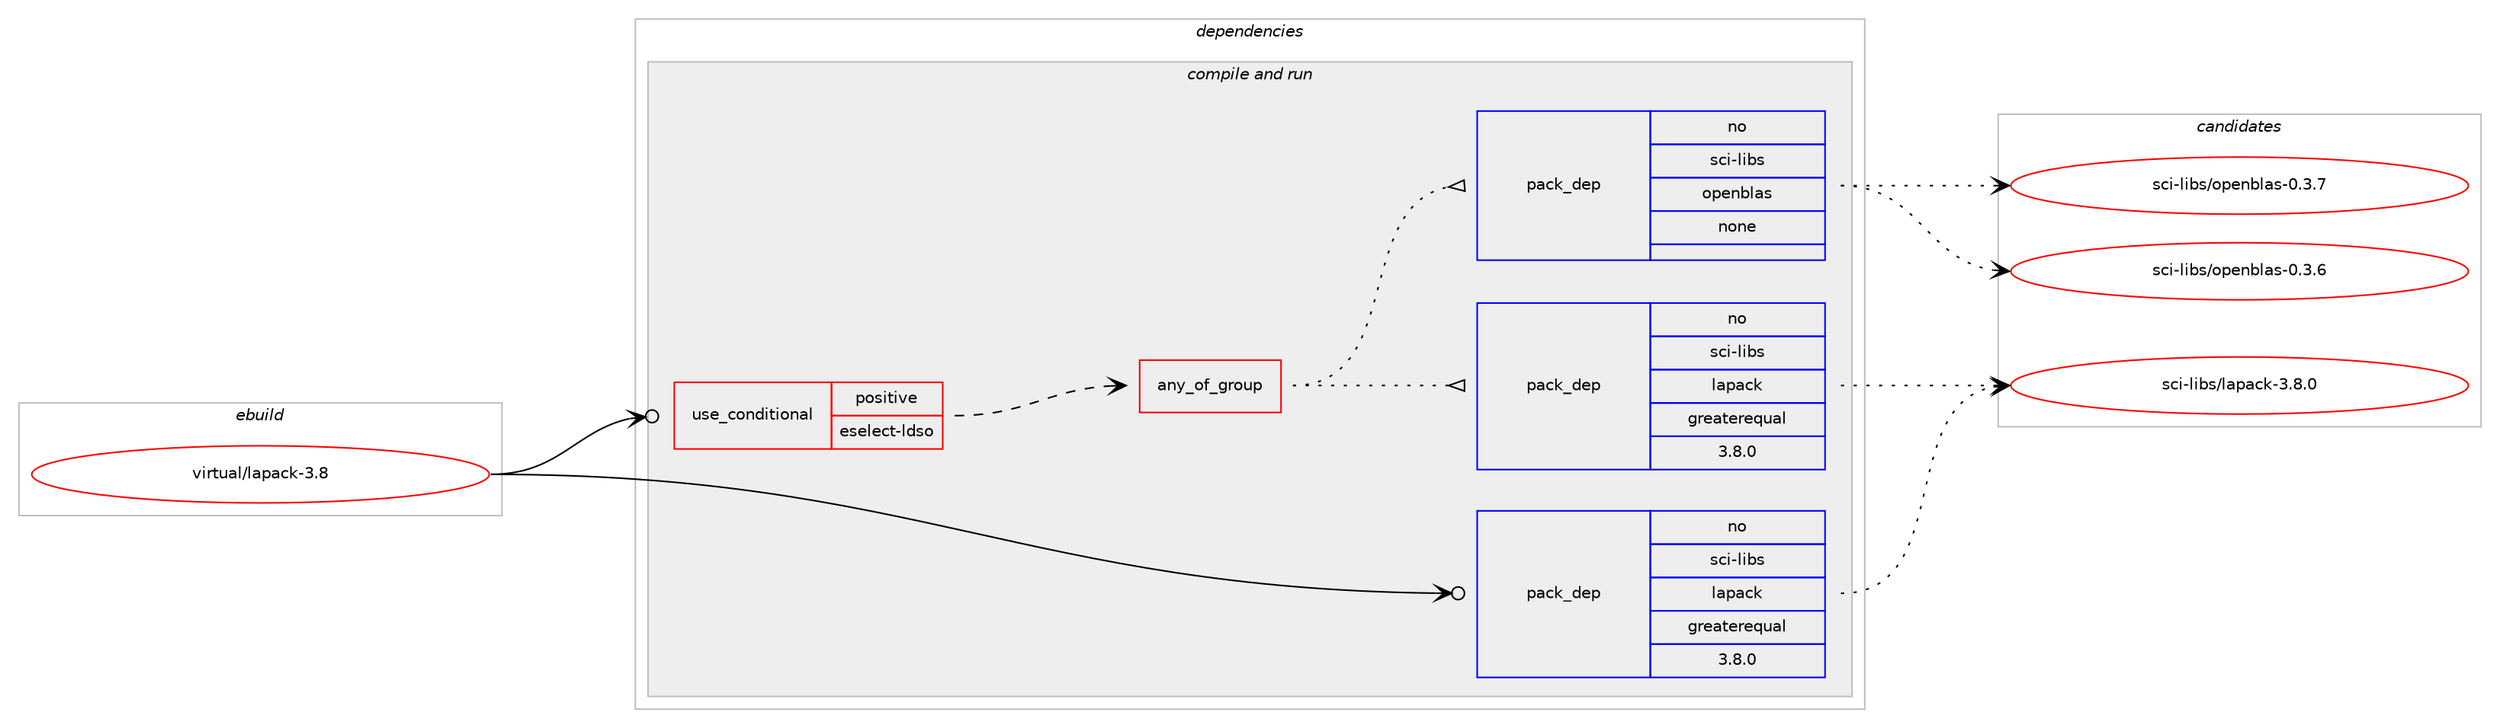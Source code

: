 digraph prolog {

# *************
# Graph options
# *************

newrank=true;
concentrate=true;
compound=true;
graph [rankdir=LR,fontname=Helvetica,fontsize=10,ranksep=1.5];#, ranksep=2.5, nodesep=0.2];
edge  [arrowhead=vee];
node  [fontname=Helvetica,fontsize=10];

# **********
# The ebuild
# **********

subgraph cluster_leftcol {
color=gray;
rank=same;
label=<<i>ebuild</i>>;
id [label="virtual/lapack-3.8", color=red, width=4, href="../virtual/lapack-3.8.svg"];
}

# ****************
# The dependencies
# ****************

subgraph cluster_midcol {
color=gray;
label=<<i>dependencies</i>>;
subgraph cluster_compile {
fillcolor="#eeeeee";
style=filled;
label=<<i>compile</i>>;
}
subgraph cluster_compileandrun {
fillcolor="#eeeeee";
style=filled;
label=<<i>compile and run</i>>;
subgraph cond119 {
dependency595 [label=<<TABLE BORDER="0" CELLBORDER="1" CELLSPACING="0" CELLPADDING="4"><TR><TD ROWSPAN="3" CELLPADDING="10">use_conditional</TD></TR><TR><TD>positive</TD></TR><TR><TD>eselect-ldso</TD></TR></TABLE>>, shape=none, color=red];
subgraph any4 {
dependency596 [label=<<TABLE BORDER="0" CELLBORDER="1" CELLSPACING="0" CELLPADDING="4"><TR><TD CELLPADDING="10">any_of_group</TD></TR></TABLE>>, shape=none, color=red];subgraph pack474 {
dependency597 [label=<<TABLE BORDER="0" CELLBORDER="1" CELLSPACING="0" CELLPADDING="4" WIDTH="220"><TR><TD ROWSPAN="6" CELLPADDING="30">pack_dep</TD></TR><TR><TD WIDTH="110">no</TD></TR><TR><TD>sci-libs</TD></TR><TR><TD>lapack</TD></TR><TR><TD>greaterequal</TD></TR><TR><TD>3.8.0</TD></TR></TABLE>>, shape=none, color=blue];
}
dependency596:e -> dependency597:w [weight=20,style="dotted",arrowhead="oinv"];
subgraph pack475 {
dependency598 [label=<<TABLE BORDER="0" CELLBORDER="1" CELLSPACING="0" CELLPADDING="4" WIDTH="220"><TR><TD ROWSPAN="6" CELLPADDING="30">pack_dep</TD></TR><TR><TD WIDTH="110">no</TD></TR><TR><TD>sci-libs</TD></TR><TR><TD>openblas</TD></TR><TR><TD>none</TD></TR><TR><TD></TD></TR></TABLE>>, shape=none, color=blue];
}
dependency596:e -> dependency598:w [weight=20,style="dotted",arrowhead="oinv"];
}
dependency595:e -> dependency596:w [weight=20,style="dashed",arrowhead="vee"];
}
id:e -> dependency595:w [weight=20,style="solid",arrowhead="odotvee"];
subgraph pack476 {
dependency599 [label=<<TABLE BORDER="0" CELLBORDER="1" CELLSPACING="0" CELLPADDING="4" WIDTH="220"><TR><TD ROWSPAN="6" CELLPADDING="30">pack_dep</TD></TR><TR><TD WIDTH="110">no</TD></TR><TR><TD>sci-libs</TD></TR><TR><TD>lapack</TD></TR><TR><TD>greaterequal</TD></TR><TR><TD>3.8.0</TD></TR></TABLE>>, shape=none, color=blue];
}
id:e -> dependency599:w [weight=20,style="solid",arrowhead="odotvee"];
}
subgraph cluster_run {
fillcolor="#eeeeee";
style=filled;
label=<<i>run</i>>;
}
}

# **************
# The candidates
# **************

subgraph cluster_choices {
rank=same;
color=gray;
label=<<i>candidates</i>>;

subgraph choice474 {
color=black;
nodesep=1;
choice11599105451081059811547108971129799107455146564648 [label="sci-libs/lapack-3.8.0", color=red, width=4,href="../sci-libs/lapack-3.8.0.svg"];
dependency597:e -> choice11599105451081059811547108971129799107455146564648:w [style=dotted,weight="100"];
}
subgraph choice475 {
color=black;
nodesep=1;
choice115991054510810598115471111121011109810897115454846514654 [label="sci-libs/openblas-0.3.6", color=red, width=4,href="../sci-libs/openblas-0.3.6.svg"];
choice115991054510810598115471111121011109810897115454846514655 [label="sci-libs/openblas-0.3.7", color=red, width=4,href="../sci-libs/openblas-0.3.7.svg"];
dependency598:e -> choice115991054510810598115471111121011109810897115454846514654:w [style=dotted,weight="100"];
dependency598:e -> choice115991054510810598115471111121011109810897115454846514655:w [style=dotted,weight="100"];
}
subgraph choice476 {
color=black;
nodesep=1;
choice11599105451081059811547108971129799107455146564648 [label="sci-libs/lapack-3.8.0", color=red, width=4,href="../sci-libs/lapack-3.8.0.svg"];
dependency599:e -> choice11599105451081059811547108971129799107455146564648:w [style=dotted,weight="100"];
}
}

}
